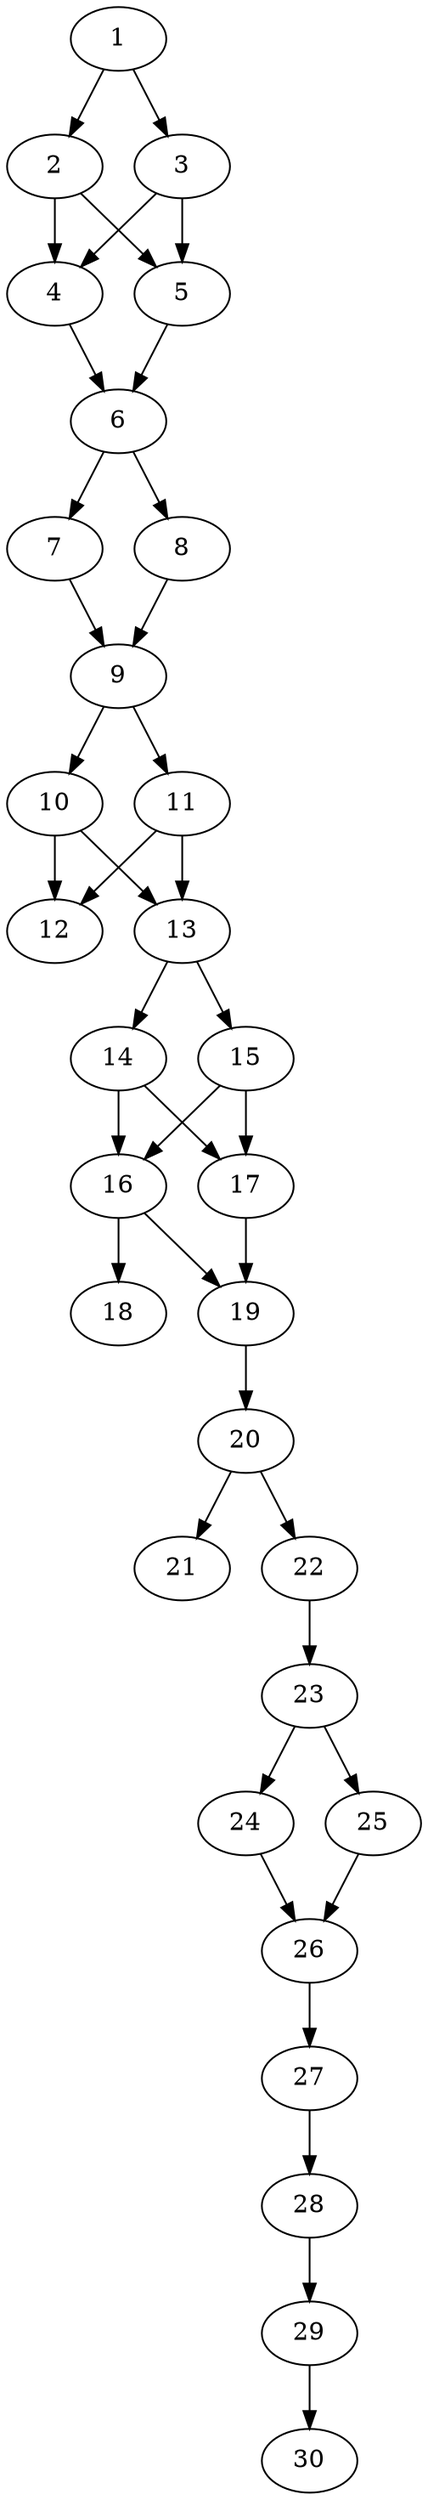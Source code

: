 // DAG automatically generated by daggen at Thu Oct  3 14:04:18 2019
// ./daggen --dot -n 30 --ccr 0.5 --fat 0.3 --regular 0.7 --density 0.9 --mindata 5242880 --maxdata 52428800 
digraph G {
  1 [size="24195072", alpha="0.19", expect_size="12097536"] 
  1 -> 2 [size ="12097536"]
  1 -> 3 [size ="12097536"]
  2 [size="104228864", alpha="0.20", expect_size="52114432"] 
  2 -> 4 [size ="52114432"]
  2 -> 5 [size ="52114432"]
  3 [size="58529792", alpha="0.01", expect_size="29264896"] 
  3 -> 4 [size ="29264896"]
  3 -> 5 [size ="29264896"]
  4 [size="42321920", alpha="0.09", expect_size="21160960"] 
  4 -> 6 [size ="21160960"]
  5 [size="16932864", alpha="0.16", expect_size="8466432"] 
  5 -> 6 [size ="8466432"]
  6 [size="73207808", alpha="0.15", expect_size="36603904"] 
  6 -> 7 [size ="36603904"]
  6 -> 8 [size ="36603904"]
  7 [size="42770432", alpha="0.15", expect_size="21385216"] 
  7 -> 9 [size ="21385216"]
  8 [size="100898816", alpha="0.07", expect_size="50449408"] 
  8 -> 9 [size ="50449408"]
  9 [size="29390848", alpha="0.16", expect_size="14695424"] 
  9 -> 10 [size ="14695424"]
  9 -> 11 [size ="14695424"]
  10 [size="53264384", alpha="0.04", expect_size="26632192"] 
  10 -> 12 [size ="26632192"]
  10 -> 13 [size ="26632192"]
  11 [size="35573760", alpha="0.07", expect_size="17786880"] 
  11 -> 12 [size ="17786880"]
  11 -> 13 [size ="17786880"]
  12 [size="28606464", alpha="0.06", expect_size="14303232"] 
  13 [size="27744256", alpha="0.14", expect_size="13872128"] 
  13 -> 14 [size ="13872128"]
  13 -> 15 [size ="13872128"]
  14 [size="34627584", alpha="0.15", expect_size="17313792"] 
  14 -> 16 [size ="17313792"]
  14 -> 17 [size ="17313792"]
  15 [size="78761984", alpha="0.06", expect_size="39380992"] 
  15 -> 16 [size ="39380992"]
  15 -> 17 [size ="39380992"]
  16 [size="59811840", alpha="0.05", expect_size="29905920"] 
  16 -> 18 [size ="29905920"]
  16 -> 19 [size ="29905920"]
  17 [size="36818944", alpha="0.19", expect_size="18409472"] 
  17 -> 19 [size ="18409472"]
  18 [size="11456512", alpha="0.16", expect_size="5728256"] 
  19 [size="44433408", alpha="0.10", expect_size="22216704"] 
  19 -> 20 [size ="22216704"]
  20 [size="25948160", alpha="0.10", expect_size="12974080"] 
  20 -> 21 [size ="12974080"]
  20 -> 22 [size ="12974080"]
  21 [size="42741760", alpha="0.12", expect_size="21370880"] 
  22 [size="76978176", alpha="0.14", expect_size="38489088"] 
  22 -> 23 [size ="38489088"]
  23 [size="11245568", alpha="0.07", expect_size="5622784"] 
  23 -> 24 [size ="5622784"]
  23 -> 25 [size ="5622784"]
  24 [size="77101056", alpha="0.06", expect_size="38550528"] 
  24 -> 26 [size ="38550528"]
  25 [size="51998720", alpha="0.07", expect_size="25999360"] 
  25 -> 26 [size ="25999360"]
  26 [size="81891328", alpha="0.00", expect_size="40945664"] 
  26 -> 27 [size ="40945664"]
  27 [size="104251392", alpha="0.01", expect_size="52125696"] 
  27 -> 28 [size ="52125696"]
  28 [size="98138112", alpha="0.01", expect_size="49069056"] 
  28 -> 29 [size ="49069056"]
  29 [size="77477888", alpha="0.05", expect_size="38738944"] 
  29 -> 30 [size ="38738944"]
  30 [size="30763008", alpha="0.18", expect_size="15381504"] 
}
